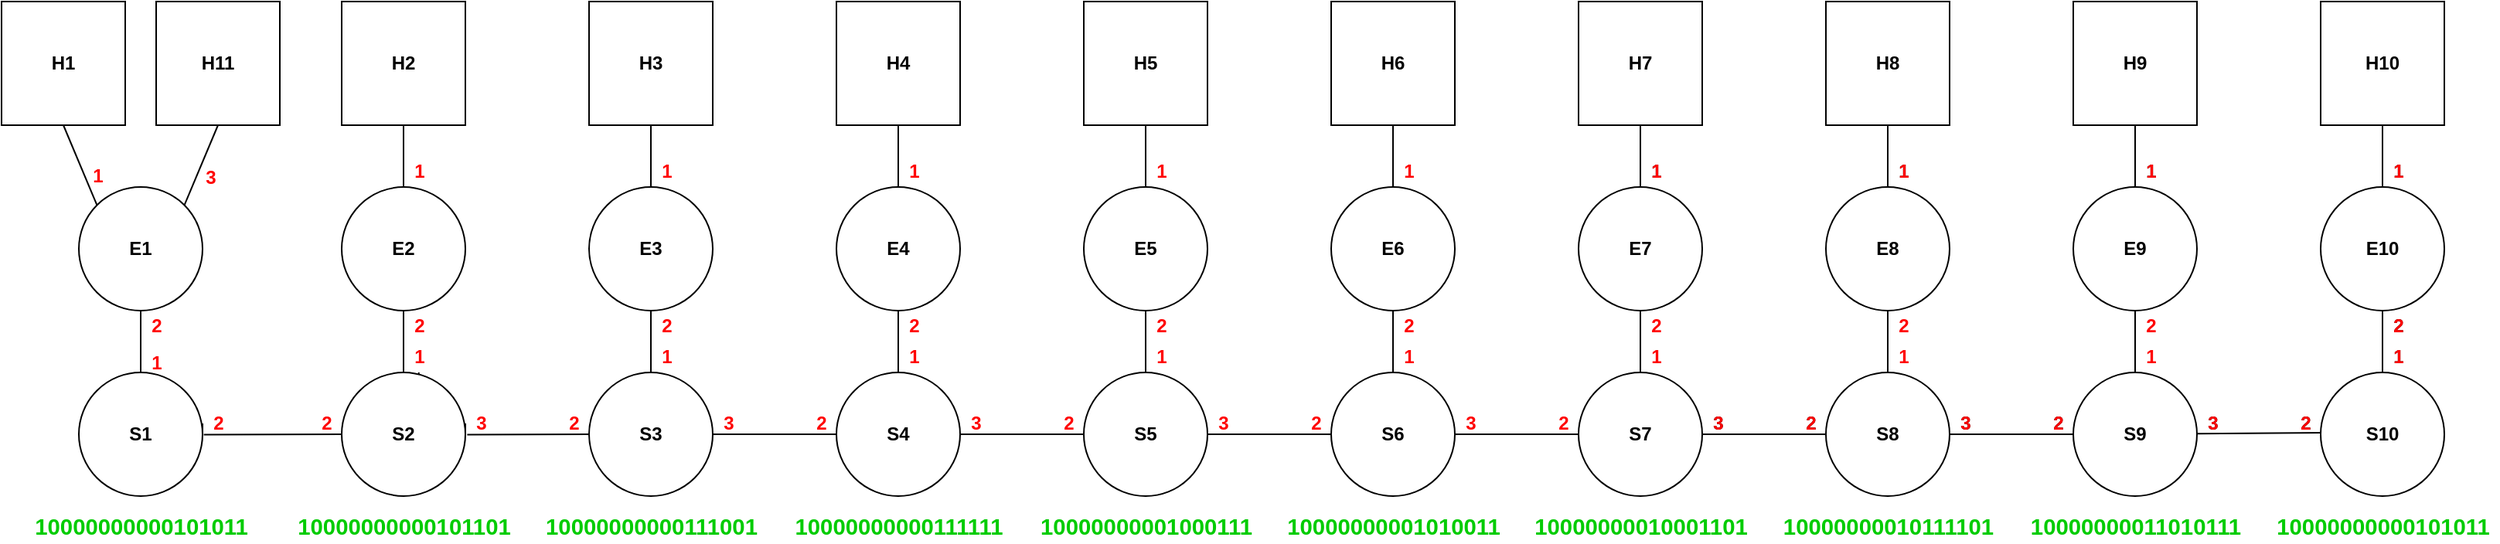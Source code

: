 <mxfile version="26.0.6">
  <diagram name="Page-1" id="42789a77-a242-8287-6e28-9cd8cfd52e62">
    <mxGraphModel dx="1980" dy="426" grid="1" gridSize="10" guides="1" tooltips="1" connect="1" arrows="1" fold="1" page="1" pageScale="1" pageWidth="1100" pageHeight="850" background="none" math="0" shadow="0">
      <root>
        <mxCell id="0" />
        <mxCell id="1" parent="0" />
        <mxCell id="uxvyGnCYDKH46XtAbTFt-1" value="H1" style="whiteSpace=wrap;html=1;aspect=fixed;fontStyle=1" parent="1" vertex="1">
          <mxGeometry x="-20" y="480" width="80" height="80" as="geometry" />
        </mxCell>
        <mxCell id="uxvyGnCYDKH46XtAbTFt-2" value="S1" style="ellipse;whiteSpace=wrap;html=1;aspect=fixed;fontStyle=1" parent="1" vertex="1">
          <mxGeometry x="30" y="720" width="80" height="80" as="geometry" />
        </mxCell>
        <mxCell id="uxvyGnCYDKH46XtAbTFt-41" style="edgeStyle=none;rounded=0;orthogonalLoop=1;jettySize=auto;html=1;exitX=0.5;exitY=1;exitDx=0;exitDy=0;entryX=0.5;entryY=0;entryDx=0;entryDy=0;endArrow=none;strokeColor=default;fontStyle=1" parent="1" source="uxvyGnCYDKH46XtAbTFt-3" target="uxvyGnCYDKH46XtAbTFt-2" edge="1">
          <mxGeometry relative="1" as="geometry" />
        </mxCell>
        <mxCell id="uxvyGnCYDKH46XtAbTFt-221" style="edgeStyle=none;rounded=0;orthogonalLoop=1;jettySize=auto;html=1;exitX=1;exitY=0;exitDx=0;exitDy=0;entryX=0.5;entryY=1;entryDx=0;entryDy=0;fontSize=12;fontColor=#FF0000;endArrow=none;strokeColor=default;" parent="1" source="uxvyGnCYDKH46XtAbTFt-3" target="uxvyGnCYDKH46XtAbTFt-4" edge="1">
          <mxGeometry relative="1" as="geometry" />
        </mxCell>
        <mxCell id="uxvyGnCYDKH46XtAbTFt-3" value="E1" style="ellipse;whiteSpace=wrap;html=1;aspect=fixed;fontStyle=1" parent="1" vertex="1">
          <mxGeometry x="30" y="600" width="80" height="80" as="geometry" />
        </mxCell>
        <mxCell id="uxvyGnCYDKH46XtAbTFt-25" style="edgeStyle=none;shape=link;rounded=0;orthogonalLoop=1;jettySize=auto;html=1;exitX=0.5;exitY=1;exitDx=0;exitDy=0;strokeColor=none;entryX=1;entryY=0;entryDx=0;entryDy=0;fontStyle=1" parent="1" source="uxvyGnCYDKH46XtAbTFt-4" target="uxvyGnCYDKH46XtAbTFt-3" edge="1">
          <mxGeometry relative="1" as="geometry">
            <mxPoint x="60" y="600" as="targetPoint" />
          </mxGeometry>
        </mxCell>
        <mxCell id="uxvyGnCYDKH46XtAbTFt-4" value="H11" style="whiteSpace=wrap;html=1;aspect=fixed;fontStyle=1" parent="1" vertex="1">
          <mxGeometry x="80" y="480" width="80" height="80" as="geometry" />
        </mxCell>
        <mxCell id="uxvyGnCYDKH46XtAbTFt-50" style="edgeStyle=none;rounded=0;orthogonalLoop=1;jettySize=auto;html=1;exitX=0;exitY=0.5;exitDx=0;exitDy=0;entryX=1;entryY=0.5;entryDx=0;entryDy=0;endArrow=none;strokeColor=default;startArrow=none;fontStyle=1" parent="1" source="uxvyGnCYDKH46XtAbTFt-59" target="uxvyGnCYDKH46XtAbTFt-2" edge="1">
          <mxGeometry relative="1" as="geometry" />
        </mxCell>
        <mxCell id="uxvyGnCYDKH46XtAbTFt-5" value="S2" style="ellipse;whiteSpace=wrap;html=1;aspect=fixed;fontStyle=1" parent="1" vertex="1">
          <mxGeometry x="200" y="720" width="80" height="80" as="geometry" />
        </mxCell>
        <mxCell id="uxvyGnCYDKH46XtAbTFt-42" style="edgeStyle=none;rounded=0;orthogonalLoop=1;jettySize=auto;html=1;exitX=0.5;exitY=1;exitDx=0;exitDy=0;endArrow=none;strokeColor=default;startArrow=none;fontStyle=1" parent="1" source="uxvyGnCYDKH46XtAbTFt-62" target="uxvyGnCYDKH46XtAbTFt-5" edge="1">
          <mxGeometry relative="1" as="geometry" />
        </mxCell>
        <mxCell id="uxvyGnCYDKH46XtAbTFt-6" value="E2" style="ellipse;whiteSpace=wrap;html=1;aspect=fixed;fontStyle=1" parent="1" vertex="1">
          <mxGeometry x="200" y="600" width="80" height="80" as="geometry" />
        </mxCell>
        <mxCell id="uxvyGnCYDKH46XtAbTFt-49" style="edgeStyle=none;rounded=0;orthogonalLoop=1;jettySize=auto;html=1;exitX=0;exitY=0.5;exitDx=0;exitDy=0;endArrow=none;strokeColor=default;entryX=1;entryY=0.5;entryDx=0;entryDy=0;startArrow=none;fontStyle=1" parent="1" source="uxvyGnCYDKH46XtAbTFt-66" target="uxvyGnCYDKH46XtAbTFt-5" edge="1">
          <mxGeometry relative="1" as="geometry">
            <mxPoint x="300" y="770" as="targetPoint" />
          </mxGeometry>
        </mxCell>
        <mxCell id="uxvyGnCYDKH46XtAbTFt-7" value="S3" style="ellipse;whiteSpace=wrap;html=1;aspect=fixed;fontStyle=1" parent="1" vertex="1">
          <mxGeometry x="360" y="720" width="80" height="80" as="geometry" />
        </mxCell>
        <mxCell id="uxvyGnCYDKH46XtAbTFt-51" style="edgeStyle=none;rounded=0;orthogonalLoop=1;jettySize=auto;html=1;exitX=0.5;exitY=1;exitDx=0;exitDy=0;entryX=0.5;entryY=0;entryDx=0;entryDy=0;endArrow=none;strokeColor=default;fontStyle=1" parent="1" source="uxvyGnCYDKH46XtAbTFt-8" target="uxvyGnCYDKH46XtAbTFt-7" edge="1">
          <mxGeometry relative="1" as="geometry" />
        </mxCell>
        <mxCell id="uxvyGnCYDKH46XtAbTFt-8" value="E3" style="ellipse;whiteSpace=wrap;html=1;aspect=fixed;fontStyle=1" parent="1" vertex="1">
          <mxGeometry x="360" y="600" width="80" height="80" as="geometry" />
        </mxCell>
        <mxCell id="uxvyGnCYDKH46XtAbTFt-197" style="edgeStyle=none;rounded=0;orthogonalLoop=1;jettySize=auto;html=1;exitX=1.1;exitY=0.8;exitDx=0;exitDy=0;fontSize=12;endArrow=none;strokeColor=default;startArrow=none;exitPerimeter=0;fontStyle=1" parent="1" source="uxvyGnCYDKH46XtAbTFt-201" target="uxvyGnCYDKH46XtAbTFt-185" edge="1">
          <mxGeometry relative="1" as="geometry" />
        </mxCell>
        <mxCell id="uxvyGnCYDKH46XtAbTFt-9" value="S10" style="ellipse;whiteSpace=wrap;html=1;aspect=fixed;fontStyle=1" parent="1" vertex="1">
          <mxGeometry x="1480" y="720" width="80" height="80" as="geometry" />
        </mxCell>
        <mxCell id="uxvyGnCYDKH46XtAbTFt-47" style="edgeStyle=none;rounded=0;orthogonalLoop=1;jettySize=auto;html=1;exitX=0.5;exitY=1;exitDx=0;exitDy=0;entryX=0.5;entryY=0;entryDx=0;entryDy=0;endArrow=none;strokeColor=default;fontStyle=1" parent="1" source="uxvyGnCYDKH46XtAbTFt-10" target="uxvyGnCYDKH46XtAbTFt-9" edge="1">
          <mxGeometry relative="1" as="geometry" />
        </mxCell>
        <mxCell id="uxvyGnCYDKH46XtAbTFt-10" value="E10" style="ellipse;whiteSpace=wrap;html=1;aspect=fixed;fontStyle=1" parent="1" vertex="1">
          <mxGeometry x="1480" y="600" width="80" height="80" as="geometry" />
        </mxCell>
        <mxCell id="uxvyGnCYDKH46XtAbTFt-44" style="edgeStyle=none;rounded=0;orthogonalLoop=1;jettySize=auto;html=1;exitX=0.5;exitY=1;exitDx=0;exitDy=0;entryX=0.5;entryY=0;entryDx=0;entryDy=0;endArrow=none;strokeColor=default;fontStyle=1" parent="1" source="uxvyGnCYDKH46XtAbTFt-11" target="uxvyGnCYDKH46XtAbTFt-6" edge="1">
          <mxGeometry relative="1" as="geometry" />
        </mxCell>
        <mxCell id="uxvyGnCYDKH46XtAbTFt-11" value="H2" style="whiteSpace=wrap;html=1;aspect=fixed;fontStyle=1" parent="1" vertex="1">
          <mxGeometry x="200" y="480" width="80" height="80" as="geometry" />
        </mxCell>
        <mxCell id="uxvyGnCYDKH46XtAbTFt-45" style="edgeStyle=none;rounded=0;orthogonalLoop=1;jettySize=auto;html=1;exitX=0.5;exitY=1;exitDx=0;exitDy=0;entryX=0.5;entryY=0;entryDx=0;entryDy=0;endArrow=none;strokeColor=default;fontStyle=1" parent="1" source="uxvyGnCYDKH46XtAbTFt-12" target="uxvyGnCYDKH46XtAbTFt-8" edge="1">
          <mxGeometry relative="1" as="geometry" />
        </mxCell>
        <mxCell id="uxvyGnCYDKH46XtAbTFt-12" value="H3" style="whiteSpace=wrap;html=1;aspect=fixed;fontStyle=1" parent="1" vertex="1">
          <mxGeometry x="360" y="480" width="80" height="80" as="geometry" />
        </mxCell>
        <mxCell id="uxvyGnCYDKH46XtAbTFt-46" style="edgeStyle=none;rounded=0;orthogonalLoop=1;jettySize=auto;html=1;exitX=0.5;exitY=1;exitDx=0;exitDy=0;entryX=0.5;entryY=0;entryDx=0;entryDy=0;endArrow=none;strokeColor=default;fontStyle=1" parent="1" source="uxvyGnCYDKH46XtAbTFt-13" target="uxvyGnCYDKH46XtAbTFt-10" edge="1">
          <mxGeometry relative="1" as="geometry" />
        </mxCell>
        <mxCell id="uxvyGnCYDKH46XtAbTFt-13" value="H10" style="whiteSpace=wrap;html=1;aspect=fixed;fontStyle=1" parent="1" vertex="1">
          <mxGeometry x="1480" y="480" width="80" height="80" as="geometry" />
        </mxCell>
        <mxCell id="uxvyGnCYDKH46XtAbTFt-38" value="" style="endArrow=none;html=1;rounded=0;strokeColor=default;exitX=0.5;exitY=1;exitDx=0;exitDy=0;entryX=0;entryY=0;entryDx=0;entryDy=0;fontStyle=1" parent="1" source="uxvyGnCYDKH46XtAbTFt-1" target="uxvyGnCYDKH46XtAbTFt-3" edge="1">
          <mxGeometry width="50" height="50" relative="1" as="geometry">
            <mxPoint x="320" y="680" as="sourcePoint" />
            <mxPoint x="370" y="630" as="targetPoint" />
          </mxGeometry>
        </mxCell>
        <mxCell id="uxvyGnCYDKH46XtAbTFt-54" value="&lt;font style=&quot;font-size: 16px&quot;&gt;&lt;span style=&quot;font-size: 12px&quot;&gt;1&lt;/span&gt;&lt;/font&gt;" style="text;html=1;align=center;verticalAlign=middle;resizable=0;points=[];autosize=1;strokeColor=none;fillColor=none;fontSize=24;fontStyle=1;fontColor=#FF0000;" parent="1" vertex="1">
          <mxGeometry x="70" y="690" width="20" height="40" as="geometry" />
        </mxCell>
        <mxCell id="uxvyGnCYDKH46XtAbTFt-56" value="2" style="text;html=1;align=center;verticalAlign=middle;resizable=0;points=[];autosize=1;strokeColor=none;fillColor=none;fontSize=12;fontStyle=1;fontColor=#FF0000;" parent="1" vertex="1">
          <mxGeometry x="70" y="680" width="20" height="20" as="geometry" />
        </mxCell>
        <mxCell id="uxvyGnCYDKH46XtAbTFt-57" value="1" style="text;html=1;align=center;verticalAlign=middle;resizable=0;points=[];autosize=1;strokeColor=none;fillColor=none;fontSize=12;fontStyle=1;fontColor=#FF0000;" parent="1" vertex="1">
          <mxGeometry x="32" y="583" width="20" height="20" as="geometry" />
        </mxCell>
        <mxCell id="uxvyGnCYDKH46XtAbTFt-59" value="2" style="text;html=1;align=center;verticalAlign=middle;resizable=0;points=[];autosize=1;strokeColor=none;fillColor=none;fontSize=12;fontStyle=1;fontColor=#FF0000;" parent="1" vertex="1">
          <mxGeometry x="110" y="743" width="20" height="20" as="geometry" />
        </mxCell>
        <mxCell id="uxvyGnCYDKH46XtAbTFt-60" value="" style="edgeStyle=none;rounded=0;orthogonalLoop=1;jettySize=auto;html=1;exitX=0;exitY=0.5;exitDx=0;exitDy=0;entryX=0.041;entryY=0.862;entryDx=0;entryDy=0;endArrow=none;strokeColor=default;entryPerimeter=0;fontStyle=1" parent="1" source="uxvyGnCYDKH46XtAbTFt-5" target="uxvyGnCYDKH46XtAbTFt-59" edge="1">
          <mxGeometry relative="1" as="geometry">
            <mxPoint x="200.0" y="760" as="sourcePoint" />
            <mxPoint x="110.0" y="760" as="targetPoint" />
          </mxGeometry>
        </mxCell>
        <mxCell id="uxvyGnCYDKH46XtAbTFt-61" value="2" style="text;html=1;align=center;verticalAlign=middle;resizable=0;points=[];autosize=1;strokeColor=none;fillColor=none;fontSize=12;fontStyle=1;fontColor=#FF0000;" parent="1" vertex="1">
          <mxGeometry x="180" y="743" width="20" height="20" as="geometry" />
        </mxCell>
        <mxCell id="uxvyGnCYDKH46XtAbTFt-62" value="1" style="text;html=1;align=center;verticalAlign=middle;resizable=0;points=[];autosize=1;strokeColor=none;fillColor=none;fontSize=12;fontStyle=1;fontColor=#FF0000;" parent="1" vertex="1">
          <mxGeometry x="240" y="700" width="20" height="20" as="geometry" />
        </mxCell>
        <mxCell id="uxvyGnCYDKH46XtAbTFt-63" value="" style="edgeStyle=none;rounded=0;orthogonalLoop=1;jettySize=auto;html=1;exitX=0.5;exitY=1;exitDx=0;exitDy=0;endArrow=none;strokeColor=default;fontStyle=1" parent="1" source="uxvyGnCYDKH46XtAbTFt-6" edge="1">
          <mxGeometry relative="1" as="geometry">
            <mxPoint x="240.0" y="680.0" as="sourcePoint" />
            <mxPoint x="240" y="720" as="targetPoint" />
          </mxGeometry>
        </mxCell>
        <mxCell id="uxvyGnCYDKH46XtAbTFt-64" value="2" style="text;html=1;align=center;verticalAlign=middle;resizable=0;points=[];autosize=1;strokeColor=none;fillColor=none;fontSize=12;fontStyle=1;fontColor=#FF0000;" parent="1" vertex="1">
          <mxGeometry x="240" y="680" width="20" height="20" as="geometry" />
        </mxCell>
        <mxCell id="uxvyGnCYDKH46XtAbTFt-65" value="1" style="text;html=1;align=center;verticalAlign=middle;resizable=0;points=[];autosize=1;strokeColor=none;fillColor=none;fontSize=12;fontStyle=1;fontColor=#FF0000;" parent="1" vertex="1">
          <mxGeometry x="240" y="580" width="20" height="20" as="geometry" />
        </mxCell>
        <mxCell id="uxvyGnCYDKH46XtAbTFt-66" value="3" style="text;html=1;align=center;verticalAlign=middle;resizable=0;points=[];autosize=1;strokeColor=none;fillColor=none;fontSize=12;fontStyle=1;fontColor=#FF0000;" parent="1" vertex="1">
          <mxGeometry x="280" y="743" width="20" height="20" as="geometry" />
        </mxCell>
        <mxCell id="uxvyGnCYDKH46XtAbTFt-67" value="" style="edgeStyle=none;rounded=0;orthogonalLoop=1;jettySize=auto;html=1;exitX=0;exitY=0.5;exitDx=0;exitDy=0;endArrow=none;strokeColor=default;entryX=0.059;entryY=0.862;entryDx=0;entryDy=0;entryPerimeter=0;fontStyle=1" parent="1" source="uxvyGnCYDKH46XtAbTFt-7" target="uxvyGnCYDKH46XtAbTFt-66" edge="1">
          <mxGeometry relative="1" as="geometry">
            <mxPoint x="280.0" y="760" as="targetPoint" />
            <mxPoint x="360.0" y="760" as="sourcePoint" />
          </mxGeometry>
        </mxCell>
        <mxCell id="uxvyGnCYDKH46XtAbTFt-68" value="2" style="text;html=1;align=center;verticalAlign=middle;resizable=0;points=[];autosize=1;strokeColor=none;fillColor=none;fontSize=12;fontStyle=1;fontColor=#FF0000;" parent="1" vertex="1">
          <mxGeometry x="340" y="743" width="20" height="20" as="geometry" />
        </mxCell>
        <mxCell id="uxvyGnCYDKH46XtAbTFt-69" value="1" style="text;html=1;align=center;verticalAlign=middle;resizable=0;points=[];autosize=1;strokeColor=none;fillColor=none;fontSize=12;fontStyle=1;fontColor=#FF0000;" parent="1" vertex="1">
          <mxGeometry x="400" y="700" width="20" height="20" as="geometry" />
        </mxCell>
        <mxCell id="uxvyGnCYDKH46XtAbTFt-70" value="2" style="text;html=1;align=center;verticalAlign=middle;resizable=0;points=[];autosize=1;strokeColor=none;fillColor=none;fontSize=12;fontStyle=1;fontColor=#FF0000;" parent="1" vertex="1">
          <mxGeometry x="400" y="680" width="20" height="20" as="geometry" />
        </mxCell>
        <mxCell id="uxvyGnCYDKH46XtAbTFt-71" value="1" style="text;html=1;align=center;verticalAlign=middle;resizable=0;points=[];autosize=1;strokeColor=none;fillColor=none;fontSize=12;fontStyle=1;fontColor=#FF0000;" parent="1" vertex="1">
          <mxGeometry x="400" y="580" width="20" height="20" as="geometry" />
        </mxCell>
        <mxCell id="uxvyGnCYDKH46XtAbTFt-72" value="3" style="text;html=1;align=center;verticalAlign=middle;resizable=0;points=[];autosize=1;strokeColor=none;fillColor=none;fontSize=12;fontStyle=1;fontColor=#FF0000;" parent="1" vertex="1">
          <mxGeometry x="440" y="743" width="20" height="20" as="geometry" />
        </mxCell>
        <mxCell id="uxvyGnCYDKH46XtAbTFt-168" style="edgeStyle=none;rounded=0;orthogonalLoop=1;jettySize=auto;html=1;fontSize=12;endArrow=none;strokeColor=default;startArrow=none;fontStyle=1" parent="1" source="uxvyGnCYDKH46XtAbTFt-123" target="uxvyGnCYDKH46XtAbTFt-7" edge="1">
          <mxGeometry relative="1" as="geometry" />
        </mxCell>
        <mxCell id="uxvyGnCYDKH46XtAbTFt-123" value="S4" style="ellipse;whiteSpace=wrap;html=1;aspect=fixed;fontStyle=1" parent="1" vertex="1">
          <mxGeometry x="520" y="720" width="80" height="80" as="geometry" />
        </mxCell>
        <mxCell id="uxvyGnCYDKH46XtAbTFt-124" style="edgeStyle=none;rounded=0;orthogonalLoop=1;jettySize=auto;html=1;exitX=0.5;exitY=1;exitDx=0;exitDy=0;entryX=0.5;entryY=0;entryDx=0;entryDy=0;endArrow=none;strokeColor=default;fontStyle=1" parent="1" source="uxvyGnCYDKH46XtAbTFt-125" target="uxvyGnCYDKH46XtAbTFt-123" edge="1">
          <mxGeometry relative="1" as="geometry" />
        </mxCell>
        <mxCell id="uxvyGnCYDKH46XtAbTFt-125" value="E4" style="ellipse;whiteSpace=wrap;html=1;aspect=fixed;fontStyle=1" parent="1" vertex="1">
          <mxGeometry x="520" y="600" width="80" height="80" as="geometry" />
        </mxCell>
        <mxCell id="uxvyGnCYDKH46XtAbTFt-126" style="edgeStyle=none;rounded=0;orthogonalLoop=1;jettySize=auto;html=1;exitX=0.5;exitY=1;exitDx=0;exitDy=0;entryX=0.5;entryY=0;entryDx=0;entryDy=0;endArrow=none;strokeColor=default;fontStyle=1" parent="1" source="uxvyGnCYDKH46XtAbTFt-127" target="uxvyGnCYDKH46XtAbTFt-125" edge="1">
          <mxGeometry relative="1" as="geometry" />
        </mxCell>
        <mxCell id="uxvyGnCYDKH46XtAbTFt-127" value="H4" style="whiteSpace=wrap;html=1;aspect=fixed;fontStyle=1" parent="1" vertex="1">
          <mxGeometry x="520" y="480" width="80" height="80" as="geometry" />
        </mxCell>
        <mxCell id="uxvyGnCYDKH46XtAbTFt-128" value="1" style="text;html=1;align=center;verticalAlign=middle;resizable=0;points=[];autosize=1;strokeColor=none;fillColor=none;fontSize=12;fontStyle=1;fontColor=#FF0000;" parent="1" vertex="1">
          <mxGeometry x="560" y="700" width="20" height="20" as="geometry" />
        </mxCell>
        <mxCell id="uxvyGnCYDKH46XtAbTFt-129" value="2" style="text;html=1;align=center;verticalAlign=middle;resizable=0;points=[];autosize=1;strokeColor=none;fillColor=none;fontSize=12;fontStyle=1;fontColor=#FF0000;" parent="1" vertex="1">
          <mxGeometry x="560" y="680" width="20" height="20" as="geometry" />
        </mxCell>
        <mxCell id="uxvyGnCYDKH46XtAbTFt-130" value="1" style="text;html=1;align=center;verticalAlign=middle;resizable=0;points=[];autosize=1;strokeColor=none;fillColor=none;fontSize=12;fontStyle=1;fontColor=#FF0000;" parent="1" vertex="1">
          <mxGeometry x="560" y="580" width="20" height="20" as="geometry" />
        </mxCell>
        <mxCell id="uxvyGnCYDKH46XtAbTFt-131" value="3" style="text;html=1;align=center;verticalAlign=middle;resizable=0;points=[];autosize=1;strokeColor=none;fillColor=none;fontSize=12;fontStyle=1;fontColor=#FF0000;" parent="1" vertex="1">
          <mxGeometry x="600" y="743" width="20" height="20" as="geometry" />
        </mxCell>
        <mxCell id="uxvyGnCYDKH46XtAbTFt-169" style="edgeStyle=none;rounded=0;orthogonalLoop=1;jettySize=auto;html=1;exitX=0;exitY=0.5;exitDx=0;exitDy=0;fontSize=12;endArrow=none;strokeColor=default;fontStyle=1" parent="1" source="uxvyGnCYDKH46XtAbTFt-132" target="uxvyGnCYDKH46XtAbTFt-123" edge="1">
          <mxGeometry relative="1" as="geometry" />
        </mxCell>
        <mxCell id="uxvyGnCYDKH46XtAbTFt-132" value="S5" style="ellipse;whiteSpace=wrap;html=1;aspect=fixed;fontStyle=1" parent="1" vertex="1">
          <mxGeometry x="680" y="720" width="80" height="80" as="geometry" />
        </mxCell>
        <mxCell id="uxvyGnCYDKH46XtAbTFt-133" style="edgeStyle=none;rounded=0;orthogonalLoop=1;jettySize=auto;html=1;exitX=0.5;exitY=1;exitDx=0;exitDy=0;entryX=0.5;entryY=0;entryDx=0;entryDy=0;endArrow=none;strokeColor=default;fontStyle=1" parent="1" source="uxvyGnCYDKH46XtAbTFt-134" target="uxvyGnCYDKH46XtAbTFt-132" edge="1">
          <mxGeometry relative="1" as="geometry" />
        </mxCell>
        <mxCell id="uxvyGnCYDKH46XtAbTFt-134" value="E5" style="ellipse;whiteSpace=wrap;html=1;aspect=fixed;fontStyle=1" parent="1" vertex="1">
          <mxGeometry x="680" y="600" width="80" height="80" as="geometry" />
        </mxCell>
        <mxCell id="uxvyGnCYDKH46XtAbTFt-135" style="edgeStyle=none;rounded=0;orthogonalLoop=1;jettySize=auto;html=1;exitX=0.5;exitY=1;exitDx=0;exitDy=0;entryX=0.5;entryY=0;entryDx=0;entryDy=0;endArrow=none;strokeColor=default;fontStyle=1" parent="1" source="uxvyGnCYDKH46XtAbTFt-136" target="uxvyGnCYDKH46XtAbTFt-134" edge="1">
          <mxGeometry relative="1" as="geometry" />
        </mxCell>
        <mxCell id="uxvyGnCYDKH46XtAbTFt-136" value="H5" style="whiteSpace=wrap;html=1;aspect=fixed;fontStyle=1" parent="1" vertex="1">
          <mxGeometry x="680" y="480" width="80" height="80" as="geometry" />
        </mxCell>
        <mxCell id="uxvyGnCYDKH46XtAbTFt-137" value="1" style="text;html=1;align=center;verticalAlign=middle;resizable=0;points=[];autosize=1;strokeColor=none;fillColor=none;fontSize=12;fontStyle=1;fontColor=#FF0000;" parent="1" vertex="1">
          <mxGeometry x="720" y="700" width="20" height="20" as="geometry" />
        </mxCell>
        <mxCell id="uxvyGnCYDKH46XtAbTFt-138" value="2" style="text;html=1;align=center;verticalAlign=middle;resizable=0;points=[];autosize=1;strokeColor=none;fillColor=none;fontSize=12;fontStyle=1;fontColor=#FF0000;" parent="1" vertex="1">
          <mxGeometry x="720" y="680" width="20" height="20" as="geometry" />
        </mxCell>
        <mxCell id="uxvyGnCYDKH46XtAbTFt-139" value="1" style="text;html=1;align=center;verticalAlign=middle;resizable=0;points=[];autosize=1;strokeColor=none;fillColor=none;fontSize=12;fontStyle=1;fontColor=#FF0000;" parent="1" vertex="1">
          <mxGeometry x="720" y="580" width="20" height="20" as="geometry" />
        </mxCell>
        <mxCell id="uxvyGnCYDKH46XtAbTFt-140" value="3" style="text;html=1;align=center;verticalAlign=middle;resizable=0;points=[];autosize=1;strokeColor=none;fillColor=none;fontSize=12;fontStyle=1;fontColor=#FF0000;" parent="1" vertex="1">
          <mxGeometry x="760" y="743" width="20" height="20" as="geometry" />
        </mxCell>
        <mxCell id="uxvyGnCYDKH46XtAbTFt-170" style="edgeStyle=none;rounded=0;orthogonalLoop=1;jettySize=auto;html=1;exitX=0;exitY=0.5;exitDx=0;exitDy=0;fontSize=12;endArrow=none;strokeColor=default;fontStyle=1" parent="1" source="uxvyGnCYDKH46XtAbTFt-141" target="uxvyGnCYDKH46XtAbTFt-132" edge="1">
          <mxGeometry relative="1" as="geometry" />
        </mxCell>
        <mxCell id="uxvyGnCYDKH46XtAbTFt-141" value="S6" style="ellipse;whiteSpace=wrap;html=1;aspect=fixed;fontStyle=1" parent="1" vertex="1">
          <mxGeometry x="840" y="720" width="80" height="80" as="geometry" />
        </mxCell>
        <mxCell id="uxvyGnCYDKH46XtAbTFt-142" style="edgeStyle=none;rounded=0;orthogonalLoop=1;jettySize=auto;html=1;exitX=0.5;exitY=1;exitDx=0;exitDy=0;entryX=0.5;entryY=0;entryDx=0;entryDy=0;endArrow=none;strokeColor=default;fontStyle=1" parent="1" source="uxvyGnCYDKH46XtAbTFt-143" target="uxvyGnCYDKH46XtAbTFt-141" edge="1">
          <mxGeometry relative="1" as="geometry" />
        </mxCell>
        <mxCell id="uxvyGnCYDKH46XtAbTFt-143" value="E6" style="ellipse;whiteSpace=wrap;html=1;aspect=fixed;fontStyle=1" parent="1" vertex="1">
          <mxGeometry x="840" y="600" width="80" height="80" as="geometry" />
        </mxCell>
        <mxCell id="uxvyGnCYDKH46XtAbTFt-144" style="edgeStyle=none;rounded=0;orthogonalLoop=1;jettySize=auto;html=1;exitX=0.5;exitY=1;exitDx=0;exitDy=0;entryX=0.5;entryY=0;entryDx=0;entryDy=0;endArrow=none;strokeColor=default;fontStyle=1" parent="1" source="uxvyGnCYDKH46XtAbTFt-145" target="uxvyGnCYDKH46XtAbTFt-143" edge="1">
          <mxGeometry relative="1" as="geometry" />
        </mxCell>
        <mxCell id="uxvyGnCYDKH46XtAbTFt-145" value="H6" style="whiteSpace=wrap;html=1;aspect=fixed;fontStyle=1" parent="1" vertex="1">
          <mxGeometry x="840" y="480" width="80" height="80" as="geometry" />
        </mxCell>
        <mxCell id="uxvyGnCYDKH46XtAbTFt-146" value="1" style="text;html=1;align=center;verticalAlign=middle;resizable=0;points=[];autosize=1;strokeColor=none;fillColor=none;fontSize=12;fontStyle=1;fontColor=#FF0000;" parent="1" vertex="1">
          <mxGeometry x="880" y="700" width="20" height="20" as="geometry" />
        </mxCell>
        <mxCell id="uxvyGnCYDKH46XtAbTFt-147" value="2" style="text;html=1;align=center;verticalAlign=middle;resizable=0;points=[];autosize=1;strokeColor=none;fillColor=none;fontSize=12;fontStyle=1;fontColor=#FF0000;" parent="1" vertex="1">
          <mxGeometry x="880" y="680" width="20" height="20" as="geometry" />
        </mxCell>
        <mxCell id="uxvyGnCYDKH46XtAbTFt-148" value="1" style="text;html=1;align=center;verticalAlign=middle;resizable=0;points=[];autosize=1;strokeColor=none;fillColor=none;fontSize=12;fontStyle=1;fontColor=#FF0000;" parent="1" vertex="1">
          <mxGeometry x="880" y="580" width="20" height="20" as="geometry" />
        </mxCell>
        <mxCell id="uxvyGnCYDKH46XtAbTFt-171" style="edgeStyle=none;rounded=0;orthogonalLoop=1;jettySize=auto;html=1;exitX=0;exitY=0.5;exitDx=0;exitDy=0;fontSize=12;endArrow=none;strokeColor=default;startArrow=none;fontStyle=1" parent="1" source="uxvyGnCYDKH46XtAbTFt-181" target="uxvyGnCYDKH46XtAbTFt-141" edge="1">
          <mxGeometry relative="1" as="geometry" />
        </mxCell>
        <mxCell id="uxvyGnCYDKH46XtAbTFt-150" value="S7" style="ellipse;whiteSpace=wrap;html=1;aspect=fixed;fontStyle=1" parent="1" vertex="1">
          <mxGeometry x="1000" y="720" width="80" height="80" as="geometry" />
        </mxCell>
        <mxCell id="uxvyGnCYDKH46XtAbTFt-151" style="edgeStyle=none;rounded=0;orthogonalLoop=1;jettySize=auto;html=1;exitX=0.5;exitY=1;exitDx=0;exitDy=0;entryX=0.5;entryY=0;entryDx=0;entryDy=0;endArrow=none;strokeColor=default;fontStyle=1" parent="1" source="uxvyGnCYDKH46XtAbTFt-152" target="uxvyGnCYDKH46XtAbTFt-150" edge="1">
          <mxGeometry relative="1" as="geometry" />
        </mxCell>
        <mxCell id="uxvyGnCYDKH46XtAbTFt-152" value="E7" style="ellipse;whiteSpace=wrap;html=1;aspect=fixed;fontStyle=1" parent="1" vertex="1">
          <mxGeometry x="1000" y="600" width="80" height="80" as="geometry" />
        </mxCell>
        <mxCell id="uxvyGnCYDKH46XtAbTFt-153" style="edgeStyle=none;rounded=0;orthogonalLoop=1;jettySize=auto;html=1;exitX=0.5;exitY=1;exitDx=0;exitDy=0;entryX=0.5;entryY=0;entryDx=0;entryDy=0;endArrow=none;strokeColor=default;fontStyle=1" parent="1" source="uxvyGnCYDKH46XtAbTFt-154" target="uxvyGnCYDKH46XtAbTFt-152" edge="1">
          <mxGeometry relative="1" as="geometry" />
        </mxCell>
        <mxCell id="uxvyGnCYDKH46XtAbTFt-154" value="H7" style="whiteSpace=wrap;html=1;aspect=fixed;fontStyle=1" parent="1" vertex="1">
          <mxGeometry x="1000" y="480" width="80" height="80" as="geometry" />
        </mxCell>
        <mxCell id="uxvyGnCYDKH46XtAbTFt-155" value="1" style="text;html=1;align=center;verticalAlign=middle;resizable=0;points=[];autosize=1;strokeColor=none;fillColor=none;fontSize=12;fontStyle=1;fontColor=#FF0000;" parent="1" vertex="1">
          <mxGeometry x="1040" y="700" width="20" height="20" as="geometry" />
        </mxCell>
        <mxCell id="uxvyGnCYDKH46XtAbTFt-156" value="2" style="text;html=1;align=center;verticalAlign=middle;resizable=0;points=[];autosize=1;strokeColor=none;fillColor=none;fontSize=12;fontStyle=1;fontColor=#FF0000;" parent="1" vertex="1">
          <mxGeometry x="1040" y="680" width="20" height="20" as="geometry" />
        </mxCell>
        <mxCell id="uxvyGnCYDKH46XtAbTFt-157" value="1" style="text;html=1;align=center;verticalAlign=middle;resizable=0;points=[];autosize=1;strokeColor=none;fillColor=none;fontSize=12;fontStyle=1" parent="1" vertex="1">
          <mxGeometry x="1040" y="580" width="20" height="20" as="geometry" />
        </mxCell>
        <mxCell id="uxvyGnCYDKH46XtAbTFt-158" value="3" style="text;html=1;align=center;verticalAlign=middle;resizable=0;points=[];autosize=1;strokeColor=none;fillColor=none;fontSize=12;fontStyle=1" parent="1" vertex="1">
          <mxGeometry x="1080" y="743" width="20" height="20" as="geometry" />
        </mxCell>
        <mxCell id="uxvyGnCYDKH46XtAbTFt-172" style="edgeStyle=none;rounded=0;orthogonalLoop=1;jettySize=auto;html=1;exitX=0;exitY=0.5;exitDx=0;exitDy=0;fontSize=12;endArrow=none;strokeColor=default;fontStyle=1" parent="1" source="uxvyGnCYDKH46XtAbTFt-159" target="uxvyGnCYDKH46XtAbTFt-150" edge="1">
          <mxGeometry relative="1" as="geometry" />
        </mxCell>
        <mxCell id="uxvyGnCYDKH46XtAbTFt-195" style="edgeStyle=none;rounded=0;orthogonalLoop=1;jettySize=auto;html=1;exitX=1;exitY=0.5;exitDx=0;exitDy=0;fontSize=12;endArrow=none;strokeColor=default;fontStyle=1" parent="1" source="uxvyGnCYDKH46XtAbTFt-159" target="uxvyGnCYDKH46XtAbTFt-185" edge="1">
          <mxGeometry relative="1" as="geometry" />
        </mxCell>
        <mxCell id="uxvyGnCYDKH46XtAbTFt-159" value="S8" style="ellipse;whiteSpace=wrap;html=1;aspect=fixed;fontStyle=1" parent="1" vertex="1">
          <mxGeometry x="1160" y="720" width="80" height="80" as="geometry" />
        </mxCell>
        <mxCell id="uxvyGnCYDKH46XtAbTFt-160" style="edgeStyle=none;rounded=0;orthogonalLoop=1;jettySize=auto;html=1;exitX=0.5;exitY=1;exitDx=0;exitDy=0;entryX=0.5;entryY=0;entryDx=0;entryDy=0;endArrow=none;strokeColor=default;fontStyle=1" parent="1" source="uxvyGnCYDKH46XtAbTFt-161" target="uxvyGnCYDKH46XtAbTFt-159" edge="1">
          <mxGeometry relative="1" as="geometry" />
        </mxCell>
        <mxCell id="uxvyGnCYDKH46XtAbTFt-161" value="E8" style="ellipse;whiteSpace=wrap;html=1;aspect=fixed;fontStyle=1" parent="1" vertex="1">
          <mxGeometry x="1160" y="600" width="80" height="80" as="geometry" />
        </mxCell>
        <mxCell id="uxvyGnCYDKH46XtAbTFt-162" style="edgeStyle=none;rounded=0;orthogonalLoop=1;jettySize=auto;html=1;exitX=0.5;exitY=1;exitDx=0;exitDy=0;entryX=0.5;entryY=0;entryDx=0;entryDy=0;endArrow=none;strokeColor=default;fontStyle=1" parent="1" source="uxvyGnCYDKH46XtAbTFt-163" target="uxvyGnCYDKH46XtAbTFt-161" edge="1">
          <mxGeometry relative="1" as="geometry" />
        </mxCell>
        <mxCell id="uxvyGnCYDKH46XtAbTFt-163" value="H8" style="whiteSpace=wrap;html=1;aspect=fixed;fontStyle=1" parent="1" vertex="1">
          <mxGeometry x="1160" y="480" width="80" height="80" as="geometry" />
        </mxCell>
        <mxCell id="uxvyGnCYDKH46XtAbTFt-164" value="1" style="text;html=1;align=center;verticalAlign=middle;resizable=0;points=[];autosize=1;strokeColor=none;fillColor=none;fontSize=12;fontStyle=1;fontColor=#FF0000;" parent="1" vertex="1">
          <mxGeometry x="1200" y="700" width="20" height="20" as="geometry" />
        </mxCell>
        <mxCell id="uxvyGnCYDKH46XtAbTFt-165" value="2" style="text;html=1;align=center;verticalAlign=middle;resizable=0;points=[];autosize=1;strokeColor=none;fillColor=none;fontSize=12;fontStyle=1;fontColor=#FF0000;" parent="1" vertex="1">
          <mxGeometry x="1200" y="680" width="20" height="20" as="geometry" />
        </mxCell>
        <mxCell id="uxvyGnCYDKH46XtAbTFt-166" value="1" style="text;html=1;align=center;verticalAlign=middle;resizable=0;points=[];autosize=1;strokeColor=none;fillColor=none;fontSize=12;fontStyle=1" parent="1" vertex="1">
          <mxGeometry x="1200" y="580" width="20" height="20" as="geometry" />
        </mxCell>
        <mxCell id="uxvyGnCYDKH46XtAbTFt-167" value="3" style="text;html=1;align=center;verticalAlign=middle;resizable=0;points=[];autosize=1;strokeColor=none;fillColor=none;fontSize=12;fontStyle=1" parent="1" vertex="1">
          <mxGeometry x="1240" y="743" width="20" height="20" as="geometry" />
        </mxCell>
        <mxCell id="uxvyGnCYDKH46XtAbTFt-174" value="2" style="text;html=1;align=center;verticalAlign=middle;resizable=0;points=[];autosize=1;strokeColor=none;fillColor=none;fontSize=12;fontStyle=1;fontColor=#FF0000;" parent="1" vertex="1">
          <mxGeometry x="500" y="743" width="20" height="20" as="geometry" />
        </mxCell>
        <mxCell id="uxvyGnCYDKH46XtAbTFt-175" value="" style="edgeStyle=none;rounded=0;orthogonalLoop=1;jettySize=auto;html=1;exitX=0;exitY=0.5;exitDx=0;exitDy=0;fontSize=12;endArrow=none;strokeColor=default;fontStyle=1" parent="1" source="uxvyGnCYDKH46XtAbTFt-123" target="uxvyGnCYDKH46XtAbTFt-174" edge="1">
          <mxGeometry relative="1" as="geometry">
            <mxPoint x="520" y="760" as="sourcePoint" />
            <mxPoint x="440" y="760" as="targetPoint" />
          </mxGeometry>
        </mxCell>
        <mxCell id="uxvyGnCYDKH46XtAbTFt-176" value="2" style="text;html=1;align=center;verticalAlign=middle;resizable=0;points=[];autosize=1;strokeColor=none;fillColor=none;fontSize=12;fontStyle=1;fontColor=#FF0000;" parent="1" vertex="1">
          <mxGeometry x="660" y="743" width="20" height="20" as="geometry" />
        </mxCell>
        <mxCell id="uxvyGnCYDKH46XtAbTFt-177" value="2" style="text;html=1;align=center;verticalAlign=middle;resizable=0;points=[];autosize=1;strokeColor=none;fillColor=none;fontSize=12;fontStyle=1;fontColor=#FF0000;" parent="1" vertex="1">
          <mxGeometry x="820" y="743" width="20" height="20" as="geometry" />
        </mxCell>
        <mxCell id="uxvyGnCYDKH46XtAbTFt-178" value="2" style="text;html=1;align=center;verticalAlign=middle;resizable=0;points=[];autosize=1;strokeColor=none;fillColor=none;fontSize=12;fontStyle=1;fontColor=#FF0000;" parent="1" vertex="1">
          <mxGeometry x="980" y="743" width="20" height="20" as="geometry" />
        </mxCell>
        <mxCell id="uxvyGnCYDKH46XtAbTFt-179" value="2" style="text;html=1;align=center;verticalAlign=middle;resizable=0;points=[];autosize=1;strokeColor=none;fillColor=none;fontSize=12;fontStyle=1" parent="1" vertex="1">
          <mxGeometry x="1140" y="743" width="20" height="20" as="geometry" />
        </mxCell>
        <mxCell id="uxvyGnCYDKH46XtAbTFt-181" value="3" style="text;html=1;align=center;verticalAlign=middle;resizable=0;points=[];autosize=1;strokeColor=none;fillColor=none;fontSize=12;fontStyle=1;fontColor=#FF0000;" parent="1" vertex="1">
          <mxGeometry x="920" y="743" width="20" height="20" as="geometry" />
        </mxCell>
        <mxCell id="uxvyGnCYDKH46XtAbTFt-183" value="" style="edgeStyle=none;rounded=0;orthogonalLoop=1;jettySize=auto;html=1;exitX=0;exitY=0.5;exitDx=0;exitDy=0;fontSize=12;endArrow=none;strokeColor=default;fontStyle=1" parent="1" source="uxvyGnCYDKH46XtAbTFt-150" edge="1">
          <mxGeometry relative="1" as="geometry">
            <mxPoint x="1000" y="760" as="sourcePoint" />
            <mxPoint x="920" y="760" as="targetPoint" />
          </mxGeometry>
        </mxCell>
        <mxCell id="uxvyGnCYDKH46XtAbTFt-185" value="S9" style="ellipse;whiteSpace=wrap;html=1;aspect=fixed;fontStyle=1" parent="1" vertex="1">
          <mxGeometry x="1320" y="720" width="80" height="80" as="geometry" />
        </mxCell>
        <mxCell id="uxvyGnCYDKH46XtAbTFt-186" style="edgeStyle=none;rounded=0;orthogonalLoop=1;jettySize=auto;html=1;exitX=0.5;exitY=1;exitDx=0;exitDy=0;entryX=0.5;entryY=0;entryDx=0;entryDy=0;endArrow=none;strokeColor=default;fontStyle=1" parent="1" source="uxvyGnCYDKH46XtAbTFt-187" target="uxvyGnCYDKH46XtAbTFt-185" edge="1">
          <mxGeometry relative="1" as="geometry" />
        </mxCell>
        <mxCell id="uxvyGnCYDKH46XtAbTFt-187" value="E9" style="ellipse;whiteSpace=wrap;html=1;aspect=fixed;fontStyle=1" parent="1" vertex="1">
          <mxGeometry x="1320" y="600" width="80" height="80" as="geometry" />
        </mxCell>
        <mxCell id="uxvyGnCYDKH46XtAbTFt-188" style="edgeStyle=none;rounded=0;orthogonalLoop=1;jettySize=auto;html=1;exitX=0.5;exitY=1;exitDx=0;exitDy=0;entryX=0.5;entryY=0;entryDx=0;entryDy=0;endArrow=none;strokeColor=default;fontStyle=1" parent="1" source="uxvyGnCYDKH46XtAbTFt-189" target="uxvyGnCYDKH46XtAbTFt-187" edge="1">
          <mxGeometry relative="1" as="geometry" />
        </mxCell>
        <mxCell id="uxvyGnCYDKH46XtAbTFt-189" value="H9" style="whiteSpace=wrap;html=1;aspect=fixed;fontStyle=1" parent="1" vertex="1">
          <mxGeometry x="1320" y="480" width="80" height="80" as="geometry" />
        </mxCell>
        <mxCell id="uxvyGnCYDKH46XtAbTFt-190" value="1" style="text;html=1;align=center;verticalAlign=middle;resizable=0;points=[];autosize=1;strokeColor=none;fillColor=none;fontSize=12;fontStyle=1;fontColor=#FF0000;" parent="1" vertex="1">
          <mxGeometry x="1360" y="700" width="20" height="20" as="geometry" />
        </mxCell>
        <mxCell id="uxvyGnCYDKH46XtAbTFt-191" value="2" style="text;html=1;align=center;verticalAlign=middle;resizable=0;points=[];autosize=1;strokeColor=none;fillColor=none;fontSize=12;fontStyle=1;fontColor=#FF0000;" parent="1" vertex="1">
          <mxGeometry x="1360" y="680" width="20" height="20" as="geometry" />
        </mxCell>
        <mxCell id="uxvyGnCYDKH46XtAbTFt-192" value="1" style="text;html=1;align=center;verticalAlign=middle;resizable=0;points=[];autosize=1;strokeColor=none;fillColor=none;fontSize=12;fontStyle=1" parent="1" vertex="1">
          <mxGeometry x="1360" y="580" width="20" height="20" as="geometry" />
        </mxCell>
        <mxCell id="uxvyGnCYDKH46XtAbTFt-193" value="3" style="text;html=1;align=center;verticalAlign=middle;resizable=0;points=[];autosize=1;strokeColor=none;fillColor=none;fontSize=12;fontStyle=1" parent="1" vertex="1">
          <mxGeometry x="1400" y="743" width="20" height="20" as="geometry" />
        </mxCell>
        <mxCell id="uxvyGnCYDKH46XtAbTFt-194" value="2" style="text;html=1;align=center;verticalAlign=middle;resizable=0;points=[];autosize=1;strokeColor=none;fillColor=none;fontSize=12;fontStyle=1" parent="1" vertex="1">
          <mxGeometry x="1300" y="743" width="20" height="20" as="geometry" />
        </mxCell>
        <mxCell id="uxvyGnCYDKH46XtAbTFt-198" value="1" style="text;html=1;align=center;verticalAlign=middle;resizable=0;points=[];autosize=1;strokeColor=none;fillColor=none;fontSize=12;fontStyle=1" parent="1" vertex="1">
          <mxGeometry x="1520" y="580" width="20" height="20" as="geometry" />
        </mxCell>
        <mxCell id="uxvyGnCYDKH46XtAbTFt-199" value="1" style="text;html=1;align=center;verticalAlign=middle;resizable=0;points=[];autosize=1;strokeColor=none;fillColor=none;fontSize=12;fontStyle=1" parent="1" vertex="1">
          <mxGeometry x="1520" y="700" width="20" height="20" as="geometry" />
        </mxCell>
        <mxCell id="uxvyGnCYDKH46XtAbTFt-200" value="2" style="text;html=1;align=center;verticalAlign=middle;resizable=0;points=[];autosize=1;strokeColor=none;fillColor=none;fontSize=12;fontStyle=1" parent="1" vertex="1">
          <mxGeometry x="1520" y="680" width="20" height="20" as="geometry" />
        </mxCell>
        <mxCell id="uxvyGnCYDKH46XtAbTFt-201" value="2" style="text;html=1;align=center;verticalAlign=middle;resizable=0;points=[];autosize=1;strokeColor=none;fillColor=none;fontSize=12;fontStyle=1" parent="1" vertex="1">
          <mxGeometry x="1460" y="743" width="20" height="20" as="geometry" />
        </mxCell>
        <mxCell id="uxvyGnCYDKH46XtAbTFt-202" value="" style="edgeStyle=none;rounded=0;orthogonalLoop=1;jettySize=auto;html=1;exitX=0;exitY=0.5;exitDx=0;exitDy=0;fontSize=12;endArrow=none;strokeColor=default;fontStyle=1" parent="1" source="uxvyGnCYDKH46XtAbTFt-9" target="uxvyGnCYDKH46XtAbTFt-201" edge="1">
          <mxGeometry relative="1" as="geometry">
            <mxPoint x="1480" y="760" as="sourcePoint" />
            <mxPoint x="1400" y="760" as="targetPoint" />
          </mxGeometry>
        </mxCell>
        <mxCell id="uxvyGnCYDKH46XtAbTFt-209" value="3" style="text;html=1;align=center;verticalAlign=middle;resizable=0;points=[];autosize=1;strokeColor=none;fillColor=none;fontSize=12;fontStyle=1;fontColor=#FF0000;" parent="1" vertex="1">
          <mxGeometry x="1080" y="743" width="20" height="20" as="geometry" />
        </mxCell>
        <mxCell id="uxvyGnCYDKH46XtAbTFt-210" value="2" style="text;html=1;align=center;verticalAlign=middle;resizable=0;points=[];autosize=1;strokeColor=none;fillColor=none;fontSize=12;fontStyle=1;fontColor=#FF0000;" parent="1" vertex="1">
          <mxGeometry x="1140" y="743" width="20" height="20" as="geometry" />
        </mxCell>
        <mxCell id="uxvyGnCYDKH46XtAbTFt-211" value="3" style="text;html=1;align=center;verticalAlign=middle;resizable=0;points=[];autosize=1;strokeColor=none;fillColor=none;fontSize=12;fontStyle=1;fontColor=#FF0000;" parent="1" vertex="1">
          <mxGeometry x="1240" y="743" width="20" height="20" as="geometry" />
        </mxCell>
        <mxCell id="uxvyGnCYDKH46XtAbTFt-212" value="2" style="text;html=1;align=center;verticalAlign=middle;resizable=0;points=[];autosize=1;strokeColor=none;fillColor=none;fontSize=12;fontStyle=1;fontColor=#FF0000;" parent="1" vertex="1">
          <mxGeometry x="1300" y="743" width="20" height="20" as="geometry" />
        </mxCell>
        <mxCell id="uxvyGnCYDKH46XtAbTFt-213" value="3" style="text;html=1;align=center;verticalAlign=middle;resizable=0;points=[];autosize=1;strokeColor=none;fillColor=none;fontSize=12;fontStyle=1;fontColor=#FF0000;" parent="1" vertex="1">
          <mxGeometry x="1400" y="743" width="20" height="20" as="geometry" />
        </mxCell>
        <mxCell id="uxvyGnCYDKH46XtAbTFt-214" value="2" style="text;html=1;align=center;verticalAlign=middle;resizable=0;points=[];autosize=1;strokeColor=none;fillColor=none;fontSize=12;fontStyle=1;fontColor=#FF0000;" parent="1" vertex="1">
          <mxGeometry x="1460" y="743" width="20" height="20" as="geometry" />
        </mxCell>
        <mxCell id="uxvyGnCYDKH46XtAbTFt-215" value="1" style="text;html=1;align=center;verticalAlign=middle;resizable=0;points=[];autosize=1;strokeColor=none;fillColor=none;fontSize=12;fontStyle=1;fontColor=#FF0000;" parent="1" vertex="1">
          <mxGeometry x="1520" y="700" width="20" height="20" as="geometry" />
        </mxCell>
        <mxCell id="uxvyGnCYDKH46XtAbTFt-216" value="2" style="text;html=1;align=center;verticalAlign=middle;resizable=0;points=[];autosize=1;strokeColor=none;fillColor=none;fontSize=12;fontStyle=1;fontColor=#FF0000;" parent="1" vertex="1">
          <mxGeometry x="1520" y="680" width="20" height="20" as="geometry" />
        </mxCell>
        <mxCell id="uxvyGnCYDKH46XtAbTFt-217" value="1" style="text;html=1;align=center;verticalAlign=middle;resizable=0;points=[];autosize=1;strokeColor=none;fillColor=none;fontSize=12;fontStyle=1;fontColor=#FF0000;" parent="1" vertex="1">
          <mxGeometry x="1520" y="580" width="20" height="20" as="geometry" />
        </mxCell>
        <mxCell id="uxvyGnCYDKH46XtAbTFt-218" value="1" style="text;html=1;align=center;verticalAlign=middle;resizable=0;points=[];autosize=1;strokeColor=none;fillColor=none;fontSize=12;fontStyle=1;fontColor=#FF0000;" parent="1" vertex="1">
          <mxGeometry x="1360" y="580" width="20" height="20" as="geometry" />
        </mxCell>
        <mxCell id="uxvyGnCYDKH46XtAbTFt-219" value="1" style="text;html=1;align=center;verticalAlign=middle;resizable=0;points=[];autosize=1;strokeColor=none;fillColor=none;fontSize=12;fontStyle=1;fontColor=#FF0000;" parent="1" vertex="1">
          <mxGeometry x="1200" y="580" width="20" height="20" as="geometry" />
        </mxCell>
        <mxCell id="uxvyGnCYDKH46XtAbTFt-220" value="1" style="text;html=1;align=center;verticalAlign=middle;resizable=0;points=[];autosize=1;strokeColor=none;fillColor=none;fontSize=12;fontStyle=1;fontColor=#FF0000;" parent="1" vertex="1">
          <mxGeometry x="1040" y="580" width="20" height="20" as="geometry" />
        </mxCell>
        <mxCell id="VgVbzpThQSde7EoFAIkn-1" value="3" style="text;html=1;align=center;verticalAlign=middle;resizable=0;points=[];autosize=1;strokeColor=none;fillColor=none;fontSize=12;fontStyle=1;fontColor=#FF0000;" parent="1" vertex="1">
          <mxGeometry x="105" y="584" width="20" height="20" as="geometry" />
        </mxCell>
        <mxCell id="VgVbzpThQSde7EoFAIkn-2" value="&lt;span id=&quot;docs-internal-guid-63da66d7-7fff-e41a-0dd7-0c06654d972f&quot;&gt;&lt;span style=&quot;font-size: 11pt ; font-family: &amp;#34;arial&amp;#34; ; background-color: transparent ; vertical-align: baseline&quot;&gt;&lt;font color=&quot;#00cc00&quot;&gt;&lt;b&gt;10000000000101011 &lt;/b&gt;&lt;/font&gt;&lt;/span&gt;&lt;/span&gt;" style="text;html=1;align=center;verticalAlign=middle;resizable=0;points=[];autosize=1;strokeColor=none;fillColor=none;" parent="1" vertex="1">
          <mxGeometry x="-5" y="810" width="150" height="20" as="geometry" />
        </mxCell>
        <mxCell id="VgVbzpThQSde7EoFAIkn-3" value="&lt;font color=&quot;#00cc00&quot; face=&quot;arial&quot;&gt;&lt;span style=&quot;font-size: 14.667px&quot;&gt;&lt;b&gt;10000000000101101&lt;/b&gt;&lt;/span&gt;&lt;/font&gt;" style="text;html=1;align=center;verticalAlign=middle;resizable=0;points=[];autosize=1;strokeColor=none;fillColor=none;" parent="1" vertex="1">
          <mxGeometry x="165" y="810" width="150" height="20" as="geometry" />
        </mxCell>
        <mxCell id="VgVbzpThQSde7EoFAIkn-4" value="&lt;font color=&quot;#00cc00&quot; face=&quot;arial&quot;&gt;&lt;span style=&quot;font-size: 14.667px&quot;&gt;&lt;b&gt;10000000000111001&lt;/b&gt;&lt;/span&gt;&lt;/font&gt;" style="text;html=1;align=center;verticalAlign=middle;resizable=0;points=[];autosize=1;strokeColor=none;fillColor=none;" parent="1" vertex="1">
          <mxGeometry x="325" y="810" width="150" height="20" as="geometry" />
        </mxCell>
        <mxCell id="VgVbzpThQSde7EoFAIkn-5" value="&lt;font color=&quot;#00cc00&quot; face=&quot;arial&quot;&gt;&lt;span style=&quot;font-size: 14.667px&quot;&gt;&lt;b&gt;10000000000111111&lt;/b&gt;&lt;/span&gt;&lt;/font&gt;" style="text;html=1;align=center;verticalAlign=middle;resizable=0;points=[];autosize=1;strokeColor=none;fillColor=none;" parent="1" vertex="1">
          <mxGeometry x="485" y="810" width="150" height="20" as="geometry" />
        </mxCell>
        <mxCell id="VgVbzpThQSde7EoFAIkn-6" value="&lt;font color=&quot;#00cc00&quot; face=&quot;arial&quot;&gt;&lt;span style=&quot;font-size: 14.667px&quot;&gt;&lt;b&gt;10000000001000111&lt;/b&gt;&lt;/span&gt;&lt;/font&gt;" style="text;html=1;align=center;verticalAlign=middle;resizable=0;points=[];autosize=1;strokeColor=none;fillColor=none;" parent="1" vertex="1">
          <mxGeometry x="645" y="810" width="150" height="20" as="geometry" />
        </mxCell>
        <mxCell id="VgVbzpThQSde7EoFAIkn-7" value="&lt;font color=&quot;#00cc00&quot; face=&quot;arial&quot;&gt;&lt;span style=&quot;font-size: 14.667px&quot;&gt;&lt;b&gt;10000000001010011&lt;/b&gt;&lt;/span&gt;&lt;/font&gt;" style="text;html=1;align=center;verticalAlign=middle;resizable=0;points=[];autosize=1;strokeColor=none;fillColor=none;" parent="1" vertex="1">
          <mxGeometry x="805" y="810" width="150" height="20" as="geometry" />
        </mxCell>
        <mxCell id="VgVbzpThQSde7EoFAIkn-8" value="&lt;font color=&quot;#00cc00&quot; face=&quot;arial&quot;&gt;&lt;span style=&quot;font-size: 14.667px&quot;&gt;&lt;b&gt;10000000010001101&lt;/b&gt;&lt;/span&gt;&lt;/font&gt;" style="text;html=1;align=center;verticalAlign=middle;resizable=0;points=[];autosize=1;strokeColor=none;fillColor=none;" parent="1" vertex="1">
          <mxGeometry x="965" y="810" width="150" height="20" as="geometry" />
        </mxCell>
        <mxCell id="VgVbzpThQSde7EoFAIkn-9" value="&lt;font color=&quot;#00cc00&quot; face=&quot;arial&quot;&gt;&lt;span style=&quot;font-size: 14.667px&quot;&gt;&lt;b&gt;10000000010111101&lt;/b&gt;&lt;/span&gt;&lt;/font&gt;" style="text;html=1;align=center;verticalAlign=middle;resizable=0;points=[];autosize=1;strokeColor=none;fillColor=none;" parent="1" vertex="1">
          <mxGeometry x="1125" y="810" width="150" height="20" as="geometry" />
        </mxCell>
        <mxCell id="VgVbzpThQSde7EoFAIkn-10" value="&lt;font color=&quot;#00cc00&quot; face=&quot;arial&quot;&gt;&lt;span style=&quot;font-size: 14.667px&quot;&gt;&lt;b&gt;10000000011010111&lt;/b&gt;&lt;/span&gt;&lt;/font&gt;" style="text;html=1;align=center;verticalAlign=middle;resizable=0;points=[];autosize=1;strokeColor=none;fillColor=none;" parent="1" vertex="1">
          <mxGeometry x="1285" y="810" width="150" height="20" as="geometry" />
        </mxCell>
        <mxCell id="VgVbzpThQSde7EoFAIkn-11" value="&lt;span id=&quot;docs-internal-guid-63da66d7-7fff-e41a-0dd7-0c06654d972f&quot;&gt;&lt;span style=&quot;font-size: 11pt ; font-family: &amp;#34;arial&amp;#34; ; background-color: transparent ; vertical-align: baseline&quot;&gt;&lt;font color=&quot;#00cc00&quot;&gt;&lt;b&gt;10000000000101011 &lt;/b&gt;&lt;/font&gt;&lt;/span&gt;&lt;/span&gt;" style="text;html=1;align=center;verticalAlign=middle;resizable=0;points=[];autosize=1;strokeColor=none;fillColor=none;" parent="1" vertex="1">
          <mxGeometry x="1445" y="810" width="150" height="20" as="geometry" />
        </mxCell>
      </root>
    </mxGraphModel>
  </diagram>
</mxfile>
